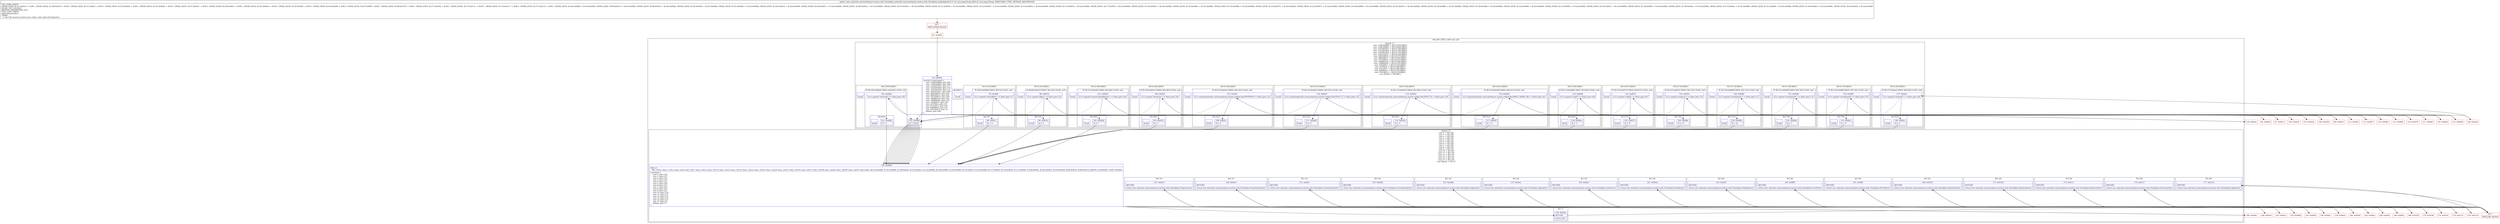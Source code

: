 digraph "CFG forandroidx.constraintlayout.motion.utils.ViewSpline.makeSpline(Ljava\/lang\/String;)Landroidx\/constraintlayout\/motion\/utils\/ViewSpline;" {
subgraph cluster_Region_508393954 {
label = "R(2:2|6) | DECL_VAR: char null\l";
node [shape=record,color=blue];
subgraph cluster_SwitchRegion_1009338063 {
label = "Switch: 17
 case -1249320806 -> R(3:(2:85|1)|86|1)
 case -1249320805 -> R(3:(2:82|1)|86|1)
 case -1225497657 -> R(3:(2:79|1)|86|1)
 case -1225497656 -> R(3:(2:76|1)|86|1)
 case -1225497655 -> R(3:(2:73|1)|86|1)
 case -1001078227 -> R(3:(2:70|1)|86|1)
 case -908189618 -> R(3:(2:67|1)|86|1)
 case -908189617 -> R(3:(2:64|1)|86|1)
 case -797520672 -> R(3:(2:61|1)|86|1)
 case -760884510 -> R(3:(2:58|1)|86|1)
 case -760884509 -> R(3:(2:55|1)|86|1)
 case -40300674 -> R(3:(2:52|1)|86|1)
 case -4379043 -> R(3:(2:49|1)|86|1)
 case 37232917 -> R(3:(2:46|1)|86|1)
 case 92909918 -> R(3:(2:43|1)|86|1)
 case 156108012 -> R(3:(2:5|1)|86|1)
 case default -> R(2:86|1)";
node [shape=record,color=blue];
Node_92 [shape=record,label="{92\:\ 0x0004|switch(r1.hashCode()) \{\l    case \-1249320806: goto L83;\l    case \-1249320805: goto L80;\l    case \-1225497657: goto L77;\l    case \-1225497656: goto L74;\l    case \-1225497655: goto L71;\l    case \-1001078227: goto L68;\l    case \-908189618: goto L65;\l    case \-908189617: goto L62;\l    case \-797520672: goto L59;\l    case \-760884510: goto L56;\l    case \-760884509: goto L53;\l    case \-40300674: goto L50;\l    case \-4379043: goto L47;\l    case 37232917: goto L44;\l    case 92909918: goto L41;\l    case 156108012: goto L3;\l    default: goto L86;\l\}\l}"];
subgraph cluster_Region_1862531797 {
label = "R(3:(2:85|1)|86|1)";
node [shape=record,color=blue];
subgraph cluster_IfRegion_4858943 {
label = "IF [B:140:0x00b4] THEN: R(2:85|1) ELSE: null";
node [shape=record,color=blue];
Node_140 [shape=record,label="{140\:\ 0x00b4|if (r1.equals(\"rotationX\") != false) goto L85\l}"];
subgraph cluster_Region_799984719 {
label = "R(2:85|1)";
node [shape=record,color=blue];
Node_141 [shape=record,label="{141\:\ 0x00b6|r0 = 3\l}"];
Node_InsnContainer_1894037222 [shape=record,label="{|break\l}"];
}
}
Node_142 [shape=record,label="{142\:\ 0x00b8|r0 = 65535\l}"];
Node_InsnContainer_85152625 [shape=record,label="{|break\l}"];
}
subgraph cluster_Region_1708148769 {
label = "R(3:(2:82|1)|86|1)";
node [shape=record,color=blue];
subgraph cluster_IfRegion_1937404450 {
label = "IF [B:137:0x00aa] THEN: R(2:82|1) ELSE: null";
node [shape=record,color=blue];
Node_137 [shape=record,label="{137\:\ 0x00aa|if (r1.equals(\"rotationY\") != false) goto L82\l}"];
subgraph cluster_Region_199250349 {
label = "R(2:82|1)";
node [shape=record,color=blue];
Node_138 [shape=record,label="{138\:\ 0x00ac|r0 = 4\l}"];
Node_InsnContainer_583060398 [shape=record,label="{|break\l}"];
}
}
Node_142 [shape=record,label="{142\:\ 0x00b8|r0 = 65535\l}"];
Node_InsnContainer_2009467542 [shape=record,label="{|break\l}"];
}
subgraph cluster_Region_1417433523 {
label = "R(3:(2:79|1)|86|1)";
node [shape=record,color=blue];
subgraph cluster_IfRegion_1758545860 {
label = "IF [B:134:0x009f] THEN: R(2:79|1) ELSE: null";
node [shape=record,color=blue];
Node_134 [shape=record,label="{134\:\ 0x009f|if (r1.equals(\"translationX\") != false) goto L79\l}"];
subgraph cluster_Region_321375717 {
label = "R(2:79|1)";
node [shape=record,color=blue];
Node_135 [shape=record,label="{135\:\ 0x00a1|r0 = 'f'\l}"];
Node_InsnContainer_1218102174 [shape=record,label="{|break\l}"];
}
}
Node_142 [shape=record,label="{142\:\ 0x00b8|r0 = 65535\l}"];
Node_InsnContainer_1822686360 [shape=record,label="{|break\l}"];
}
subgraph cluster_Region_1084502280 {
label = "R(3:(2:76|1)|86|1)";
node [shape=record,color=blue];
subgraph cluster_IfRegion_737597728 {
label = "IF [B:131:0x0094] THEN: R(2:76|1) ELSE: null";
node [shape=record,color=blue];
Node_131 [shape=record,label="{131\:\ 0x0094|if (r1.equals(\"translationY\") != false) goto L76\l}"];
subgraph cluster_Region_1958806863 {
label = "R(2:76|1)";
node [shape=record,color=blue];
Node_132 [shape=record,label="{132\:\ 0x0096|r0 = 'r'\l}"];
Node_InsnContainer_1241203965 [shape=record,label="{|break\l}"];
}
}
Node_142 [shape=record,label="{142\:\ 0x00b8|r0 = 65535\l}"];
Node_InsnContainer_1466169455 [shape=record,label="{|break\l}"];
}
subgraph cluster_Region_813805211 {
label = "R(3:(2:73|1)|86|1)";
node [shape=record,color=blue];
subgraph cluster_IfRegion_609716519 {
label = "IF [B:128:0x0089] THEN: R(2:73|1) ELSE: null";
node [shape=record,color=blue];
Node_128 [shape=record,label="{128\:\ 0x0089|if (r1.equals(\"translationZ\") != false) goto L73\l}"];
subgraph cluster_Region_768897836 {
label = "R(2:73|1)";
node [shape=record,color=blue];
Node_129 [shape=record,label="{129\:\ 0x008b|r0 = 14\l}"];
Node_InsnContainer_963996500 [shape=record,label="{|break\l}"];
}
}
Node_142 [shape=record,label="{142\:\ 0x00b8|r0 = 65535\l}"];
Node_InsnContainer_708451371 [shape=record,label="{|break\l}"];
}
subgraph cluster_Region_1467447786 {
label = "R(3:(2:70|1)|86|1)";
node [shape=record,color=blue];
subgraph cluster_IfRegion_1657940355 {
label = "IF [B:125:0x007e] THEN: R(2:70|1) ELSE: null";
node [shape=record,color=blue];
Node_125 [shape=record,label="{125\:\ 0x007e|if (r1.equals(\"progress\") != false) goto L70\l}"];
subgraph cluster_Region_615526914 {
label = "R(2:70|1)";
node [shape=record,color=blue];
Node_126 [shape=record,label="{126\:\ 0x0080|r0 = 15\l}"];
Node_InsnContainer_2052364879 [shape=record,label="{|break\l}"];
}
}
Node_142 [shape=record,label="{142\:\ 0x00b8|r0 = 65535\l}"];
Node_InsnContainer_1760129434 [shape=record,label="{|break\l}"];
}
subgraph cluster_Region_1638943614 {
label = "R(3:(2:67|1)|86|1)";
node [shape=record,color=blue];
subgraph cluster_IfRegion_306770920 {
label = "IF [B:122:0x0073] THEN: R(2:67|1) ELSE: null";
node [shape=record,color=blue];
Node_122 [shape=record,label="{122\:\ 0x0073|if (r1.equals(\"scaleX\") != false) goto L67\l}"];
subgraph cluster_Region_156601236 {
label = "R(2:67|1)";
node [shape=record,color=blue];
Node_123 [shape=record,label="{123\:\ 0x0075|r0 = 'b'\l}"];
Node_InsnContainer_1638223379 [shape=record,label="{|break\l}"];
}
}
Node_142 [shape=record,label="{142\:\ 0x00b8|r0 = 65535\l}"];
Node_InsnContainer_1073559178 [shape=record,label="{|break\l}"];
}
subgraph cluster_Region_8198705 {
label = "R(3:(2:64|1)|86|1)";
node [shape=record,color=blue];
subgraph cluster_IfRegion_473691470 {
label = "IF [B:119:0x0068] THEN: R(2:64|1) ELSE: null";
node [shape=record,color=blue];
Node_119 [shape=record,label="{119\:\ 0x0068|if (r1.equals(\"scaleY\") != false) goto L64\l}"];
subgraph cluster_Region_1975655564 {
label = "R(2:64|1)";
node [shape=record,color=blue];
Node_120 [shape=record,label="{120\:\ 0x006a|r0 = 't'\l}"];
Node_InsnContainer_1228505746 [shape=record,label="{|break\l}"];
}
}
Node_142 [shape=record,label="{142\:\ 0x00b8|r0 = 65535\l}"];
Node_InsnContainer_36145264 [shape=record,label="{|break\l}"];
}
subgraph cluster_Region_1035307475 {
label = "R(3:(2:61|1)|86|1)";
node [shape=record,color=blue];
subgraph cluster_IfRegion_1421391832 {
label = "IF [B:116:0x005d] THEN: R(2:61|1) ELSE: null";
node [shape=record,color=blue];
Node_116 [shape=record,label="{116\:\ 0x005d|if (r1.equals(androidx.constraintlayout.motion.widget.Key.WAVE_VARIES_BY) != false) goto L61\l}"];
subgraph cluster_Region_2072071179 {
label = "R(2:61|1)";
node [shape=record,color=blue];
Node_117 [shape=record,label="{117\:\ 0x005f|r0 = 11\l}"];
Node_InsnContainer_392866180 [shape=record,label="{|break\l}"];
}
}
Node_142 [shape=record,label="{142\:\ 0x00b8|r0 = 65535\l}"];
Node_InsnContainer_314741993 [shape=record,label="{|break\l}"];
}
subgraph cluster_Region_1373704102 {
label = "R(3:(2:58|1)|86|1)";
node [shape=record,color=blue];
subgraph cluster_IfRegion_739830473 {
label = "IF [B:113:0x0052] THEN: R(2:58|1) ELSE: null";
node [shape=record,color=blue];
Node_113 [shape=record,label="{113\:\ 0x0052|if (r1.equals(androidx.constraintlayout.motion.widget.Key.PIVOT_X) != false) goto L58\l}"];
subgraph cluster_Region_1585725787 {
label = "R(2:58|1)";
node [shape=record,color=blue];
Node_114 [shape=record,label="{114\:\ 0x0054|r0 = 5\l}"];
Node_InsnContainer_1032822501 [shape=record,label="{|break\l}"];
}
}
Node_142 [shape=record,label="{142\:\ 0x00b8|r0 = 65535\l}"];
Node_InsnContainer_2146117209 [shape=record,label="{|break\l}"];
}
subgraph cluster_Region_854152543 {
label = "R(3:(2:55|1)|86|1)";
node [shape=record,color=blue];
subgraph cluster_IfRegion_2030600337 {
label = "IF [B:110:0x0047] THEN: R(2:55|1) ELSE: null";
node [shape=record,color=blue];
Node_110 [shape=record,label="{110\:\ 0x0047|if (r1.equals(androidx.constraintlayout.motion.widget.Key.PIVOT_Y) != false) goto L55\l}"];
subgraph cluster_Region_2066245684 {
label = "R(2:55|1)";
node [shape=record,color=blue];
Node_111 [shape=record,label="{111\:\ 0x0049|r0 = 6\l}"];
Node_InsnContainer_313353179 [shape=record,label="{|break\l}"];
}
}
Node_142 [shape=record,label="{142\:\ 0x00b8|r0 = 65535\l}"];
Node_InsnContainer_1393868765 [shape=record,label="{|break\l}"];
}
subgraph cluster_Region_1512930721 {
label = "R(3:(2:52|1)|86|1)";
node [shape=record,color=blue];
subgraph cluster_IfRegion_1969979912 {
label = "IF [B:107:0x003c] THEN: R(2:52|1) ELSE: null";
node [shape=record,color=blue];
Node_107 [shape=record,label="{107\:\ 0x003c|if (r1.equals(androidx.constraintlayout.motion.widget.Key.ROTATION) != false) goto L52\l}"];
subgraph cluster_Region_510340513 {
label = "R(2:52|1)";
node [shape=record,color=blue];
Node_108 [shape=record,label="{108\:\ 0x003e|r0 = 2\l}"];
Node_InsnContainer_1213896764 [shape=record,label="{|break\l}"];
}
}
Node_142 [shape=record,label="{142\:\ 0x00b8|r0 = 65535\l}"];
Node_InsnContainer_823167319 [shape=record,label="{|break\l}"];
}
subgraph cluster_Region_1271368742 {
label = "R(3:(2:49|1)|86|1)";
node [shape=record,color=blue];
subgraph cluster_IfRegion_1191981823 {
label = "IF [B:104:0x0031] THEN: R(2:49|1) ELSE: null";
node [shape=record,color=blue];
Node_104 [shape=record,label="{104\:\ 0x0031|if (r1.equals(\"elevation\") != false) goto L49\l}"];
subgraph cluster_Region_1878772595 {
label = "R(2:49|1)";
node [shape=record,color=blue];
Node_105 [shape=record,label="{105\:\ 0x0033|r0 = 1\l}"];
Node_InsnContainer_1860080596 [shape=record,label="{|break\l}"];
}
}
Node_142 [shape=record,label="{142\:\ 0x00b8|r0 = 65535\l}"];
Node_InsnContainer_1918467403 [shape=record,label="{|break\l}"];
}
subgraph cluster_Region_302134983 {
label = "R(3:(2:46|1)|86|1)";
node [shape=record,color=blue];
subgraph cluster_IfRegion_1203116134 {
label = "IF [B:101:0x0026] THEN: R(2:46|1) ELSE: null";
node [shape=record,color=blue];
Node_101 [shape=record,label="{101\:\ 0x0026|if (r1.equals(\"transitionPathRotate\") != false) goto L46\l}"];
subgraph cluster_Region_319406414 {
label = "R(2:46|1)";
node [shape=record,color=blue];
Node_102 [shape=record,label="{102\:\ 0x0028|r0 = 7\l}"];
Node_InsnContainer_1636520357 [shape=record,label="{|break\l}"];
}
}
Node_142 [shape=record,label="{142\:\ 0x00b8|r0 = 65535\l}"];
Node_InsnContainer_2068917875 [shape=record,label="{|break\l}"];
}
subgraph cluster_Region_1790560885 {
label = "R(3:(2:43|1)|86|1)";
node [shape=record,color=blue];
subgraph cluster_IfRegion_1113302903 {
label = "IF [B:98:0x001b] THEN: R(2:43|1) ELSE: null";
node [shape=record,color=blue];
Node_98 [shape=record,label="{98\:\ 0x001b|if (r1.equals(\"alpha\") != false) goto L43\l}"];
subgraph cluster_Region_735605459 {
label = "R(2:43|1)";
node [shape=record,color=blue];
Node_99 [shape=record,label="{99\:\ 0x001d|r0 = 0\l}"];
Node_InsnContainer_895087218 [shape=record,label="{|break\l}"];
}
}
Node_142 [shape=record,label="{142\:\ 0x00b8|r0 = 65535\l}"];
Node_InsnContainer_241470213 [shape=record,label="{|break\l}"];
}
subgraph cluster_Region_1539863286 {
label = "R(3:(2:5|1)|86|1)";
node [shape=record,color=blue];
subgraph cluster_IfRegion_2083790348 {
label = "IF [B:95:0x000f] THEN: R(2:5|1) ELSE: null";
node [shape=record,color=blue];
Node_95 [shape=record,label="{95\:\ 0x000f|if (r1.equals(\"waveOffset\") != false) goto L5\l}"];
subgraph cluster_Region_1813599276 {
label = "R(2:5|1)";
node [shape=record,color=blue];
Node_96 [shape=record,label="{96\:\ 0x0011|r0 = 'n'\l}"];
Node_InsnContainer_1674276578 [shape=record,label="{|break\l}"];
}
}
Node_142 [shape=record,label="{142\:\ 0x00b8|r0 = 65535\l}"];
Node_InsnContainer_435935883 [shape=record,label="{|break\l}"];
}
subgraph cluster_Region_748253973 {
label = "R(2:86|1)";
node [shape=record,color=blue];
Node_142 [shape=record,label="{142\:\ 0x00b8|r0 = 65535\l}"];
Node_InsnContainer_871187986 [shape=record,label="{|break\l}"];
}
}
subgraph cluster_SwitchRegion_1878391325 {
label = "Switch: 17
 case 0 -> R(1:40)
 case 1 -> R(1:38)
 case 2 -> R(1:36)
 case 3 -> R(1:34)
 case 4 -> R(1:32)
 case 5 -> R(1:30)
 case 6 -> R(1:28)
 case 7 -> R(1:26)
 case 8 -> R(1:24)
 case 9 -> R(1:22)
 case 10 -> R(1:20)
 case 11 -> R(1:18)
 case 12 -> R(1:16)
 case 13 -> R(1:14)
 case 14 -> R(1:12)
 case 15 -> R(1:10)
 case default -> R(1:7)";
node [shape=record,color=blue];
Node_143 [shape=record,label="{143\:\ 0x00b9|PHI: r0 \l  PHI: (r0v47 char) = (r0v1 char), (r0v4 char), (r0v7 char), (r0v10 char), (r0v13 char), (r0v16 char), (r0v19 char), (r0v22 char), (r0v25 char), (r0v28 char), (r0v31 char), (r0v34 char), (r0v37 char), (r0v40 char), (r0v43 char), (r0v46 char), (r0v67 char) binds: [B:142:0x00b8, B:141:0x00b6, B:138:0x00ac, B:135:0x00a1, B:132:0x0096, B:129:0x008b, B:126:0x0080, B:123:0x0075, B:120:0x006a, B:117:0x005f, B:114:0x0054, B:111:0x0049, B:108:0x003e, B:105:0x0033, B:102:0x0028, B:99:0x001d, B:96:0x0011] A[DONT_GENERATE, DONT_INLINE]\l|switch(r0) \{\l    case 0: goto L39;\l    case 1: goto L37;\l    case 2: goto L35;\l    case 3: goto L33;\l    case 4: goto L31;\l    case 5: goto L29;\l    case 6: goto L27;\l    case 7: goto L25;\l    case 8: goto L23;\l    case 9: goto L21;\l    case 10: goto L19;\l    case 11: goto L17;\l    case 12: goto L15;\l    case 13: goto L13;\l    case 14: goto L11;\l    case 15: goto L9;\l    default: goto L7;\l\}\l}"];
subgraph cluster_Region_1475421567 {
label = "R(1:40)";
node [shape=record,color=blue];
Node_177 [shape=record,label="{177\:\ 0x011d|RETURN\l|return new androidx.constraintlayout.motion.utils.ViewSpline.AlphaSet()\l}"];
}
subgraph cluster_Region_270107272 {
label = "R(1:38)";
node [shape=record,color=blue];
Node_175 [shape=record,label="{175\:\ 0x0117|RETURN\l|return new androidx.constraintlayout.motion.utils.ViewSpline.ElevationSet()\l}"];
}
subgraph cluster_Region_1235065679 {
label = "R(1:36)";
node [shape=record,color=blue];
Node_173 [shape=record,label="{173\:\ 0x0111|RETURN\l|return new androidx.constraintlayout.motion.utils.ViewSpline.RotationSet()\l}"];
}
subgraph cluster_Region_167294323 {
label = "R(1:34)";
node [shape=record,color=blue];
Node_171 [shape=record,label="{171\:\ 0x010b|RETURN\l|return new androidx.constraintlayout.motion.utils.ViewSpline.RotationXset()\l}"];
}
subgraph cluster_Region_1476174830 {
label = "R(1:32)";
node [shape=record,color=blue];
Node_169 [shape=record,label="{169\:\ 0x0105|RETURN\l|return new androidx.constraintlayout.motion.utils.ViewSpline.RotationYset()\l}"];
}
subgraph cluster_Region_195913307 {
label = "R(1:30)";
node [shape=record,color=blue];
Node_167 [shape=record,label="{167\:\ 0x00ff|RETURN\l|return new androidx.constraintlayout.motion.utils.ViewSpline.PivotXset()\l}"];
}
subgraph cluster_Region_785367938 {
label = "R(1:28)";
node [shape=record,color=blue];
Node_165 [shape=record,label="{165\:\ 0x00f9|RETURN\l|return new androidx.constraintlayout.motion.utils.ViewSpline.PivotYset()\l}"];
}
subgraph cluster_Region_1657845765 {
label = "R(1:26)";
node [shape=record,color=blue];
Node_163 [shape=record,label="{163\:\ 0x00f3|RETURN\l|return new androidx.constraintlayout.motion.utils.ViewSpline.PathRotate()\l}"];
}
subgraph cluster_Region_1350665314 {
label = "R(1:24)";
node [shape=record,color=blue];
Node_161 [shape=record,label="{161\:\ 0x00ed|RETURN\l|return new androidx.constraintlayout.motion.utils.ViewSpline.ScaleXset()\l}"];
}
subgraph cluster_Region_813612951 {
label = "R(1:22)";
node [shape=record,color=blue];
Node_159 [shape=record,label="{159\:\ 0x00e7|RETURN\l|return new androidx.constraintlayout.motion.utils.ViewSpline.ScaleYset()\l}"];
}
subgraph cluster_Region_1627236809 {
label = "R(1:20)";
node [shape=record,color=blue];
Node_157 [shape=record,label="{157\:\ 0x00e1|RETURN\l|return new androidx.constraintlayout.motion.utils.ViewSpline.AlphaSet()\l}"];
}
subgraph cluster_Region_118109507 {
label = "R(1:18)";
node [shape=record,color=blue];
Node_155 [shape=record,label="{155\:\ 0x00db|RETURN\l|return new androidx.constraintlayout.motion.utils.ViewSpline.AlphaSet()\l}"];
}
subgraph cluster_Region_1534329684 {
label = "R(1:16)";
node [shape=record,color=blue];
Node_153 [shape=record,label="{153\:\ 0x00d5|RETURN\l|return new androidx.constraintlayout.motion.utils.ViewSpline.TranslationXset()\l}"];
}
subgraph cluster_Region_515087786 {
label = "R(1:14)";
node [shape=record,color=blue];
Node_151 [shape=record,label="{151\:\ 0x00cf|RETURN\l|return new androidx.constraintlayout.motion.utils.ViewSpline.TranslationYset()\l}"];
}
subgraph cluster_Region_319675476 {
label = "R(1:12)";
node [shape=record,color=blue];
Node_149 [shape=record,label="{149\:\ 0x00c9|RETURN\l|return new androidx.constraintlayout.motion.utils.ViewSpline.TranslationZset()\l}"];
}
subgraph cluster_Region_1174094683 {
label = "R(1:10)";
node [shape=record,color=blue];
Node_147 [shape=record,label="{147\:\ 0x00c3|RETURN\l|return new androidx.constraintlayout.motion.utils.ViewSpline.ProgressSet()\l}"];
}
subgraph cluster_Region_1055823379 {
label = "R(1:7)";
node [shape=record,color=blue];
Node_144 [shape=record,label="{144\:\ 0x00bc|RETURN\l|return null\l}"];
}
}
}
Node_89 [shape=record,color=red,label="{89\:\ ?|MTH_ENTER_BLOCK\l}"];
Node_91 [shape=record,color=red,label="{91\:\ 0x0000}"];
Node_94 [shape=record,color=red,label="{94\:\ 0x0009}"];
Node_90 [shape=record,color=red,label="{90\:\ ?|MTH_EXIT_BLOCK\l}"];
Node_146 [shape=record,color=red,label="{146\:\ 0x00be}"];
Node_148 [shape=record,color=red,label="{148\:\ 0x00c4}"];
Node_150 [shape=record,color=red,label="{150\:\ 0x00ca}"];
Node_152 [shape=record,color=red,label="{152\:\ 0x00d0}"];
Node_154 [shape=record,color=red,label="{154\:\ 0x00d6}"];
Node_156 [shape=record,color=red,label="{156\:\ 0x00dc}"];
Node_158 [shape=record,color=red,label="{158\:\ 0x00e2}"];
Node_160 [shape=record,color=red,label="{160\:\ 0x00e8}"];
Node_162 [shape=record,color=red,label="{162\:\ 0x00ee}"];
Node_164 [shape=record,color=red,label="{164\:\ 0x00f4}"];
Node_166 [shape=record,color=red,label="{166\:\ 0x00fa}"];
Node_168 [shape=record,color=red,label="{168\:\ 0x0100}"];
Node_170 [shape=record,color=red,label="{170\:\ 0x0106}"];
Node_172 [shape=record,color=red,label="{172\:\ 0x010c}"];
Node_174 [shape=record,color=red,label="{174\:\ 0x0112}"];
Node_176 [shape=record,color=red,label="{176\:\ 0x0118}"];
Node_97 [shape=record,color=red,label="{97\:\ 0x0015}"];
Node_100 [shape=record,color=red,label="{100\:\ 0x0020}"];
Node_103 [shape=record,color=red,label="{103\:\ 0x002b}"];
Node_106 [shape=record,color=red,label="{106\:\ 0x0036}"];
Node_109 [shape=record,color=red,label="{109\:\ 0x0041}"];
Node_112 [shape=record,color=red,label="{112\:\ 0x004c}"];
Node_115 [shape=record,color=red,label="{115\:\ 0x0057}"];
Node_118 [shape=record,color=red,label="{118\:\ 0x0062}"];
Node_121 [shape=record,color=red,label="{121\:\ 0x006d}"];
Node_124 [shape=record,color=red,label="{124\:\ 0x0078}"];
Node_127 [shape=record,color=red,label="{127\:\ 0x0083}"];
Node_130 [shape=record,color=red,label="{130\:\ 0x008e}"];
Node_133 [shape=record,color=red,label="{133\:\ 0x0099}"];
Node_136 [shape=record,color=red,label="{136\:\ 0x00a4}"];
Node_139 [shape=record,color=red,label="{139\:\ 0x00ae}"];
MethodNode[shape=record,label="{public static androidx.constraintlayout.motion.utils.ViewSpline androidx.constraintlayout.motion.utils.ViewSpline.makeSpline((r1v0 'str' java.lang.String A[D('str' java.lang.String), IMMUTABLE_TYPE, METHOD_ARGUMENT]))  | USE_LINES_HINTS\lCROSS_EDGE: B:147:0x00c3 \-\> B:90:?, CROSS_EDGE: B:149:0x00c9 \-\> B:90:?, CROSS_EDGE: B:151:0x00cf \-\> B:90:?, CROSS_EDGE: B:153:0x00d5 \-\> B:90:?, CROSS_EDGE: B:155:0x00db \-\> B:90:?, CROSS_EDGE: B:157:0x00e1 \-\> B:90:?, CROSS_EDGE: B:159:0x00e7 \-\> B:90:?, CROSS_EDGE: B:161:0x00ed \-\> B:90:?, CROSS_EDGE: B:163:0x00f3 \-\> B:90:?, CROSS_EDGE: B:165:0x00f9 \-\> B:90:?, CROSS_EDGE: B:167:0x00ff \-\> B:90:?, CROSS_EDGE: B:169:0x0105 \-\> B:90:?, CROSS_EDGE: B:171:0x010b \-\> B:90:?, CROSS_EDGE: B:173:0x0111 \-\> B:90:?, CROSS_EDGE: B:175:0x0117 \-\> B:90:?, CROSS_EDGE: B:177:0x011d \-\> B:90:?, CROSS_EDGE: B:142:0x00b8 \-\> B:143:0x00b9, CROSS_EDGE: B:99:0x001d \-\> B:143:0x00b9, CROSS_EDGE: B:98:0x001b \-\> B:142:0x00b8, CROSS_EDGE: B:102:0x0028 \-\> B:143:0x00b9, CROSS_EDGE: B:101:0x0026 \-\> B:142:0x00b8, CROSS_EDGE: B:105:0x0033 \-\> B:143:0x00b9, CROSS_EDGE: B:104:0x0031 \-\> B:142:0x00b8, CROSS_EDGE: B:108:0x003e \-\> B:143:0x00b9, CROSS_EDGE: B:107:0x003c \-\> B:142:0x00b8, CROSS_EDGE: B:111:0x0049 \-\> B:143:0x00b9, CROSS_EDGE: B:110:0x0047 \-\> B:142:0x00b8, CROSS_EDGE: B:114:0x0054 \-\> B:143:0x00b9, CROSS_EDGE: B:113:0x0052 \-\> B:142:0x00b8, CROSS_EDGE: B:117:0x005f \-\> B:143:0x00b9, CROSS_EDGE: B:116:0x005d \-\> B:142:0x00b8, CROSS_EDGE: B:120:0x006a \-\> B:143:0x00b9, CROSS_EDGE: B:119:0x0068 \-\> B:142:0x00b8, CROSS_EDGE: B:123:0x0075 \-\> B:143:0x00b9, CROSS_EDGE: B:122:0x0073 \-\> B:142:0x00b8, CROSS_EDGE: B:126:0x0080 \-\> B:143:0x00b9, CROSS_EDGE: B:125:0x007e \-\> B:142:0x00b8, CROSS_EDGE: B:129:0x008b \-\> B:143:0x00b9, CROSS_EDGE: B:128:0x0089 \-\> B:142:0x00b8, CROSS_EDGE: B:132:0x0096 \-\> B:143:0x00b9, CROSS_EDGE: B:131:0x0094 \-\> B:142:0x00b8, CROSS_EDGE: B:135:0x00a1 \-\> B:143:0x00b9, CROSS_EDGE: B:134:0x009f \-\> B:142:0x00b8, CROSS_EDGE: B:138:0x00ac \-\> B:143:0x00b9, CROSS_EDGE: B:137:0x00aa \-\> B:142:0x00b8, CROSS_EDGE: B:141:0x00b6 \-\> B:143:0x00b9, CROSS_EDGE: B:140:0x00b4 \-\> B:142:0x00b8, CROSS_EDGE: B:92:0x0004 \-\> B:142:0x00b8\lINLINE_NOT_NEEDED\lMETHOD_PARAMETERS: [str]\lTYPE_VARS: EMPTY\lJadxCommentsAttr\{\l WARN: \l \-\> Can't fix incorrect switch cases order, some code will duplicate\}\l}"];
MethodNode -> Node_89;Node_92 -> Node_94;
Node_92 -> Node_97;
Node_92 -> Node_100;
Node_92 -> Node_103;
Node_92 -> Node_106;
Node_92 -> Node_109;
Node_92 -> Node_112;
Node_92 -> Node_115;
Node_92 -> Node_118;
Node_92 -> Node_121;
Node_92 -> Node_124;
Node_92 -> Node_127;
Node_92 -> Node_130;
Node_92 -> Node_133;
Node_92 -> Node_136;
Node_92 -> Node_139;
Node_92 -> Node_142;
Node_140 -> Node_141;
Node_140 -> Node_142[style=dashed];
Node_141 -> Node_143;
Node_142 -> Node_143;
Node_137 -> Node_138;
Node_137 -> Node_142[style=dashed];
Node_138 -> Node_143;
Node_142 -> Node_143;
Node_134 -> Node_135;
Node_134 -> Node_142[style=dashed];
Node_135 -> Node_143;
Node_142 -> Node_143;
Node_131 -> Node_132;
Node_131 -> Node_142[style=dashed];
Node_132 -> Node_143;
Node_142 -> Node_143;
Node_128 -> Node_129;
Node_128 -> Node_142[style=dashed];
Node_129 -> Node_143;
Node_142 -> Node_143;
Node_125 -> Node_126;
Node_125 -> Node_142[style=dashed];
Node_126 -> Node_143;
Node_142 -> Node_143;
Node_122 -> Node_123;
Node_122 -> Node_142[style=dashed];
Node_123 -> Node_143;
Node_142 -> Node_143;
Node_119 -> Node_120;
Node_119 -> Node_142[style=dashed];
Node_120 -> Node_143;
Node_142 -> Node_143;
Node_116 -> Node_117;
Node_116 -> Node_142[style=dashed];
Node_117 -> Node_143;
Node_142 -> Node_143;
Node_113 -> Node_114;
Node_113 -> Node_142[style=dashed];
Node_114 -> Node_143;
Node_142 -> Node_143;
Node_110 -> Node_111;
Node_110 -> Node_142[style=dashed];
Node_111 -> Node_143;
Node_142 -> Node_143;
Node_107 -> Node_108;
Node_107 -> Node_142[style=dashed];
Node_108 -> Node_143;
Node_142 -> Node_143;
Node_104 -> Node_105;
Node_104 -> Node_142[style=dashed];
Node_105 -> Node_143;
Node_142 -> Node_143;
Node_101 -> Node_102;
Node_101 -> Node_142[style=dashed];
Node_102 -> Node_143;
Node_142 -> Node_143;
Node_98 -> Node_99;
Node_98 -> Node_142[style=dashed];
Node_99 -> Node_143;
Node_142 -> Node_143;
Node_95 -> Node_96;
Node_95 -> Node_142[style=dashed];
Node_96 -> Node_143;
Node_142 -> Node_143;
Node_142 -> Node_143;
Node_143 -> Node_144;
Node_143 -> Node_146;
Node_143 -> Node_148;
Node_143 -> Node_150;
Node_143 -> Node_152;
Node_143 -> Node_154;
Node_143 -> Node_156;
Node_143 -> Node_158;
Node_143 -> Node_160;
Node_143 -> Node_162;
Node_143 -> Node_164;
Node_143 -> Node_166;
Node_143 -> Node_168;
Node_143 -> Node_170;
Node_143 -> Node_172;
Node_143 -> Node_174;
Node_143 -> Node_176;
Node_177 -> Node_90;
Node_175 -> Node_90;
Node_173 -> Node_90;
Node_171 -> Node_90;
Node_169 -> Node_90;
Node_167 -> Node_90;
Node_165 -> Node_90;
Node_163 -> Node_90;
Node_161 -> Node_90;
Node_159 -> Node_90;
Node_157 -> Node_90;
Node_155 -> Node_90;
Node_153 -> Node_90;
Node_151 -> Node_90;
Node_149 -> Node_90;
Node_147 -> Node_90;
Node_144 -> Node_90;
Node_89 -> Node_91;
Node_91 -> Node_92;
Node_94 -> Node_95;
Node_146 -> Node_147;
Node_148 -> Node_149;
Node_150 -> Node_151;
Node_152 -> Node_153;
Node_154 -> Node_155;
Node_156 -> Node_157;
Node_158 -> Node_159;
Node_160 -> Node_161;
Node_162 -> Node_163;
Node_164 -> Node_165;
Node_166 -> Node_167;
Node_168 -> Node_169;
Node_170 -> Node_171;
Node_172 -> Node_173;
Node_174 -> Node_175;
Node_176 -> Node_177;
Node_97 -> Node_98;
Node_100 -> Node_101;
Node_103 -> Node_104;
Node_106 -> Node_107;
Node_109 -> Node_110;
Node_112 -> Node_113;
Node_115 -> Node_116;
Node_118 -> Node_119;
Node_121 -> Node_122;
Node_124 -> Node_125;
Node_127 -> Node_128;
Node_130 -> Node_131;
Node_133 -> Node_134;
Node_136 -> Node_137;
Node_139 -> Node_140;
}

